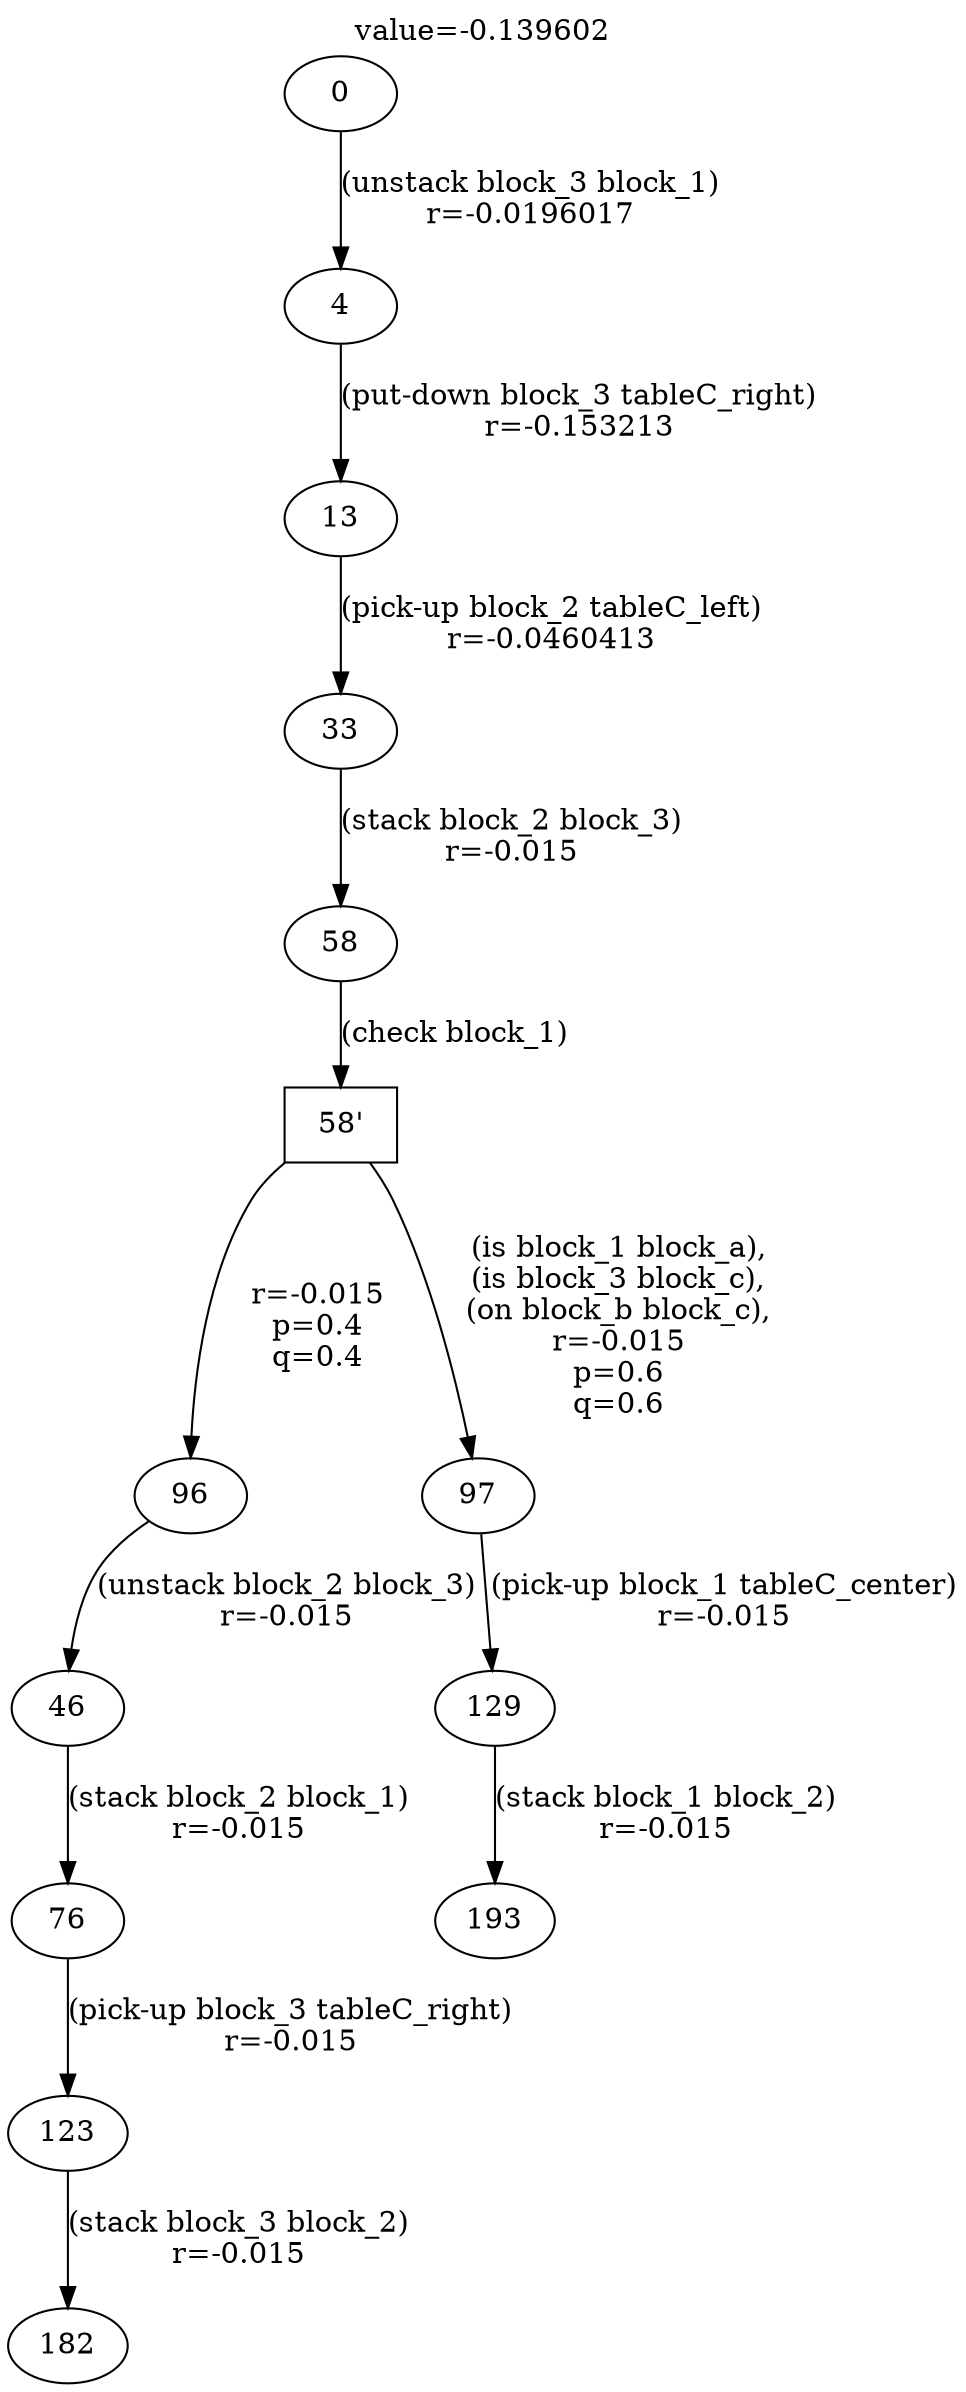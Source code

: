 digraph g{
label="value=-0.139602"
labelloc=top
0->4 [ label="(unstack block_3 block_1)
r=-0.0196017" ];
4->13 [ label="(put-down block_3 tableC_right)
r=-0.153213" ];
13->33 [ label="(pick-up block_2 tableC_left)
r=-0.0460413" ];
33->58 [ label="(stack block_2 block_3)
r=-0.015" ];
"58'" [ shape=box ] ;
58->"58'" [ label="(check block_1)" ];
"58'"->96 [ label="
r=-0.015
p=0.4
q=0.4" ];
96->46 [ label="(unstack block_2 block_3)
r=-0.015" ];
46->76 [ label="(stack block_2 block_1)
r=-0.015" ];
76->123 [ label="(pick-up block_3 tableC_right)
r=-0.015" ];
123->182 [ label="(stack block_3 block_2)
r=-0.015" ];
"58'"->97 [ label="
(is block_1 block_a),
(is block_3 block_c),
(on block_b block_c),
r=-0.015
p=0.6
q=0.6" ];
97->129 [ label="(pick-up block_1 tableC_center)
r=-0.015" ];
129->193 [ label="(stack block_1 block_2)
r=-0.015" ];
}
